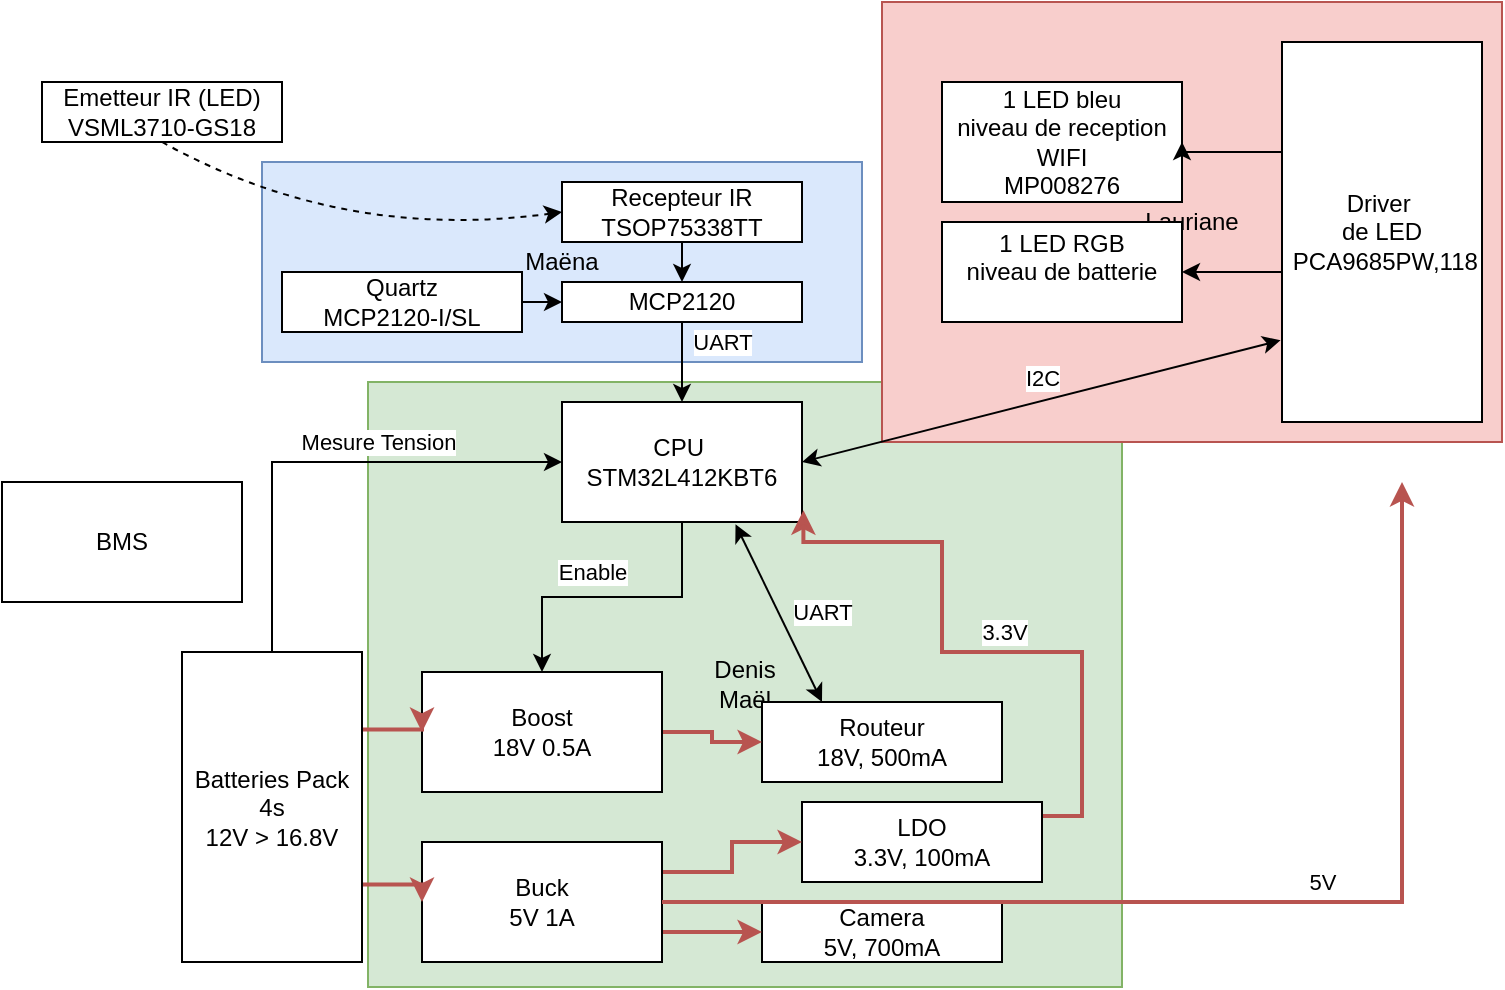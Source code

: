 <mxfile version="21.1.5" type="device">
  <diagram name="Page-1" id="BjND0kLyUrbpowMm9T35">
    <mxGraphModel dx="1360" dy="795" grid="1" gridSize="10" guides="1" tooltips="1" connect="1" arrows="1" fold="1" page="1" pageScale="1" pageWidth="827" pageHeight="1169" math="0" shadow="0">
      <root>
        <mxCell id="0" />
        <mxCell id="1" parent="0" />
        <mxCell id="SSvZ8DwDBWRTQwMd8riv-19" value="&lt;div&gt;Denis&lt;/div&gt;&lt;div&gt;Maël&lt;br&gt;&lt;/div&gt;" style="rounded=0;whiteSpace=wrap;html=1;fillColor=#d5e8d4;strokeColor=#82b366;" parent="1" vertex="1">
          <mxGeometry x="253" y="230" width="377" height="302.5" as="geometry" />
        </mxCell>
        <mxCell id="SSvZ8DwDBWRTQwMd8riv-18" value="Maëna" style="rounded=0;whiteSpace=wrap;html=1;fillColor=#dae8fc;strokeColor=#6c8ebf;" parent="1" vertex="1">
          <mxGeometry x="200" y="120" width="300" height="100" as="geometry" />
        </mxCell>
        <mxCell id="SSvZ8DwDBWRTQwMd8riv-17" value="&lt;div&gt;Lauriane&lt;/div&gt;" style="rounded=0;whiteSpace=wrap;html=1;fillColor=#f8cecc;strokeColor=#b85450;" parent="1" vertex="1">
          <mxGeometry x="510" y="40" width="310" height="220" as="geometry" />
        </mxCell>
        <mxCell id="CxMNJtJIsDb7R96RyFWQ-40" style="edgeStyle=orthogonalEdgeStyle;rounded=0;orthogonalLoop=1;jettySize=auto;html=1;" parent="1" source="CxMNJtJIsDb7R96RyFWQ-3" target="CxMNJtJIsDb7R96RyFWQ-16" edge="1">
          <mxGeometry relative="1" as="geometry" />
        </mxCell>
        <mxCell id="CxMNJtJIsDb7R96RyFWQ-52" value="Enable" style="edgeLabel;html=1;align=center;verticalAlign=middle;resizable=0;points=[];" parent="CxMNJtJIsDb7R96RyFWQ-40" connectable="0" vertex="1">
          <mxGeometry x="0.148" y="1" relative="1" as="geometry">
            <mxPoint y="-14" as="offset" />
          </mxGeometry>
        </mxCell>
        <mxCell id="CxMNJtJIsDb7R96RyFWQ-3" value="CPU&amp;nbsp;&lt;br&gt;STM32L412KBT6" style="rounded=0;whiteSpace=wrap;html=1;" parent="1" vertex="1">
          <mxGeometry x="350" y="240" width="120" height="60" as="geometry" />
        </mxCell>
        <mxCell id="SSvZ8DwDBWRTQwMd8riv-12" style="edgeStyle=orthogonalEdgeStyle;rounded=0;orthogonalLoop=1;jettySize=auto;html=1;exitX=1;exitY=0.5;exitDx=0;exitDy=0;entryX=0;entryY=0.5;entryDx=0;entryDy=0;" parent="1" source="CxMNJtJIsDb7R96RyFWQ-7" target="SSvZ8DwDBWRTQwMd8riv-10" edge="1">
          <mxGeometry relative="1" as="geometry" />
        </mxCell>
        <mxCell id="CxMNJtJIsDb7R96RyFWQ-7" value="Quartz&lt;br&gt;MCP2120-I/SL" style="rounded=0;whiteSpace=wrap;html=1;" parent="1" vertex="1">
          <mxGeometry x="210" y="175" width="120" height="30" as="geometry" />
        </mxCell>
        <mxCell id="CxMNJtJIsDb7R96RyFWQ-8" value="1 LED bleu&lt;br&gt;niveau de reception WIFI&lt;br&gt;MP008276" style="rounded=0;whiteSpace=wrap;html=1;" parent="1" vertex="1">
          <mxGeometry x="540" y="80" width="120" height="60" as="geometry" />
        </mxCell>
        <mxCell id="CxMNJtJIsDb7R96RyFWQ-10" value="1 LED RGB&lt;br&gt;niveau de batterie&lt;br&gt;&amp;nbsp;" style="rounded=0;whiteSpace=wrap;html=1;" parent="1" vertex="1">
          <mxGeometry x="540" y="150" width="120" height="50" as="geometry" />
        </mxCell>
        <mxCell id="CxMNJtJIsDb7R96RyFWQ-35" style="edgeStyle=orthogonalEdgeStyle;rounded=0;orthogonalLoop=1;jettySize=auto;html=1;entryX=1;entryY=0.5;entryDx=0;entryDy=0;" parent="1" source="CxMNJtJIsDb7R96RyFWQ-11" target="CxMNJtJIsDb7R96RyFWQ-8" edge="1">
          <mxGeometry relative="1" as="geometry">
            <Array as="points">
              <mxPoint x="660" y="115" />
            </Array>
          </mxGeometry>
        </mxCell>
        <mxCell id="CxMNJtJIsDb7R96RyFWQ-37" style="edgeStyle=orthogonalEdgeStyle;rounded=0;orthogonalLoop=1;jettySize=auto;html=1;entryX=1;entryY=0.5;entryDx=0;entryDy=0;" parent="1" source="CxMNJtJIsDb7R96RyFWQ-11" target="CxMNJtJIsDb7R96RyFWQ-10" edge="1">
          <mxGeometry relative="1" as="geometry">
            <Array as="points">
              <mxPoint x="690" y="175" />
              <mxPoint x="690" y="175" />
            </Array>
          </mxGeometry>
        </mxCell>
        <mxCell id="CxMNJtJIsDb7R96RyFWQ-11" value="Driver&amp;nbsp;&lt;br&gt;de LED&lt;br&gt;&amp;nbsp;PCA9685PW,118" style="rounded=0;whiteSpace=wrap;html=1;rotation=0;" parent="1" vertex="1">
          <mxGeometry x="710" y="60" width="100" height="190" as="geometry" />
        </mxCell>
        <mxCell id="CxMNJtJIsDb7R96RyFWQ-13" value="Routeur&lt;br&gt;18V, 500mA" style="rounded=0;whiteSpace=wrap;html=1;" parent="1" vertex="1">
          <mxGeometry x="450" y="390" width="120" height="40" as="geometry" />
        </mxCell>
        <mxCell id="CxMNJtJIsDb7R96RyFWQ-49" style="edgeStyle=orthogonalEdgeStyle;rounded=0;orthogonalLoop=1;jettySize=auto;html=1;exitX=1;exitY=0.5;exitDx=0;exitDy=0;entryX=1.006;entryY=0.902;entryDx=0;entryDy=0;entryPerimeter=0;fillColor=#f8cecc;strokeColor=#b85450;strokeWidth=2;" parent="1" source="CxMNJtJIsDb7R96RyFWQ-14" target="CxMNJtJIsDb7R96RyFWQ-3" edge="1">
          <mxGeometry relative="1" as="geometry">
            <Array as="points">
              <mxPoint x="570" y="460" />
              <mxPoint x="570" y="447" />
              <mxPoint x="610" y="447" />
              <mxPoint x="610" y="365" />
              <mxPoint x="540" y="365" />
              <mxPoint x="540" y="310" />
              <mxPoint x="471" y="310" />
            </Array>
          </mxGeometry>
        </mxCell>
        <mxCell id="CxMNJtJIsDb7R96RyFWQ-14" value="LDO&lt;br&gt;3.3V, 100mA" style="rounded=0;whiteSpace=wrap;html=1;" parent="1" vertex="1">
          <mxGeometry x="470" y="440" width="120" height="40" as="geometry" />
        </mxCell>
        <mxCell id="CxMNJtJIsDb7R96RyFWQ-15" value="Camera&lt;br&gt;5V, 700mA" style="rounded=0;whiteSpace=wrap;html=1;" parent="1" vertex="1">
          <mxGeometry x="450" y="490" width="120" height="30" as="geometry" />
        </mxCell>
        <mxCell id="CxMNJtJIsDb7R96RyFWQ-45" style="edgeStyle=orthogonalEdgeStyle;rounded=0;orthogonalLoop=1;jettySize=auto;html=1;exitX=1;exitY=0.5;exitDx=0;exitDy=0;entryX=0;entryY=0.5;entryDx=0;entryDy=0;fillColor=#f8cecc;strokeColor=#b85450;strokeWidth=2;" parent="1" source="CxMNJtJIsDb7R96RyFWQ-16" target="CxMNJtJIsDb7R96RyFWQ-13" edge="1">
          <mxGeometry relative="1" as="geometry" />
        </mxCell>
        <mxCell id="CxMNJtJIsDb7R96RyFWQ-16" value="Boost&lt;br&gt;18V 0.5A" style="rounded=0;whiteSpace=wrap;html=1;" parent="1" vertex="1">
          <mxGeometry x="280" y="375" width="120" height="60" as="geometry" />
        </mxCell>
        <mxCell id="CxMNJtJIsDb7R96RyFWQ-46" style="edgeStyle=orthogonalEdgeStyle;rounded=0;orthogonalLoop=1;jettySize=auto;html=1;exitX=1;exitY=0.25;exitDx=0;exitDy=0;entryX=0;entryY=0.5;entryDx=0;entryDy=0;fillColor=#f8cecc;strokeColor=#b85450;strokeWidth=2;" parent="1" source="CxMNJtJIsDb7R96RyFWQ-17" target="CxMNJtJIsDb7R96RyFWQ-14" edge="1">
          <mxGeometry relative="1" as="geometry" />
        </mxCell>
        <mxCell id="CxMNJtJIsDb7R96RyFWQ-47" style="edgeStyle=orthogonalEdgeStyle;rounded=0;orthogonalLoop=1;jettySize=auto;html=1;exitX=1;exitY=0.75;exitDx=0;exitDy=0;entryX=0;entryY=0.5;entryDx=0;entryDy=0;fillColor=#f8cecc;strokeColor=#b85450;strokeWidth=2;" parent="1" source="CxMNJtJIsDb7R96RyFWQ-17" target="CxMNJtJIsDb7R96RyFWQ-15" edge="1">
          <mxGeometry relative="1" as="geometry" />
        </mxCell>
        <mxCell id="CxMNJtJIsDb7R96RyFWQ-17" value="Buck&lt;br&gt;5V 1A" style="rounded=0;whiteSpace=wrap;html=1;" parent="1" vertex="1">
          <mxGeometry x="280" y="460" width="120" height="60" as="geometry" />
        </mxCell>
        <mxCell id="CxMNJtJIsDb7R96RyFWQ-42" style="edgeStyle=orthogonalEdgeStyle;rounded=0;orthogonalLoop=1;jettySize=auto;html=1;exitX=1;exitY=0.25;exitDx=0;exitDy=0;entryX=0;entryY=0.5;entryDx=0;entryDy=0;fillColor=#f8cecc;strokeColor=#b85450;strokeWidth=2;" parent="1" source="CxMNJtJIsDb7R96RyFWQ-18" target="CxMNJtJIsDb7R96RyFWQ-16" edge="1">
          <mxGeometry relative="1" as="geometry" />
        </mxCell>
        <mxCell id="CxMNJtJIsDb7R96RyFWQ-43" style="edgeStyle=orthogonalEdgeStyle;rounded=0;orthogonalLoop=1;jettySize=auto;html=1;exitX=1;exitY=0.75;exitDx=0;exitDy=0;entryX=0;entryY=0.5;entryDx=0;entryDy=0;fillColor=#f8cecc;strokeColor=#b85450;strokeWidth=2;" parent="1" source="CxMNJtJIsDb7R96RyFWQ-18" target="CxMNJtJIsDb7R96RyFWQ-17" edge="1">
          <mxGeometry relative="1" as="geometry" />
        </mxCell>
        <mxCell id="CxMNJtJIsDb7R96RyFWQ-18" value="Batteries Pack&lt;br&gt;4s&lt;br&gt;12V &amp;gt; 16.8V" style="rounded=0;whiteSpace=wrap;html=1;rotation=0;" parent="1" vertex="1">
          <mxGeometry x="160" y="365" width="90" height="155" as="geometry" />
        </mxCell>
        <mxCell id="CxMNJtJIsDb7R96RyFWQ-19" value="BMS" style="rounded=0;whiteSpace=wrap;html=1;" parent="1" vertex="1">
          <mxGeometry x="70" y="280" width="120" height="60" as="geometry" />
        </mxCell>
        <mxCell id="CxMNJtJIsDb7R96RyFWQ-21" value="" style="endArrow=classic;html=1;rounded=0;fillColor=#f8cecc;strokeColor=#b85450;exitX=1;exitY=0.5;exitDx=0;exitDy=0;strokeWidth=2;" parent="1" source="CxMNJtJIsDb7R96RyFWQ-17" edge="1">
          <mxGeometry width="50" height="50" relative="1" as="geometry">
            <mxPoint x="830" y="255" as="sourcePoint" />
            <mxPoint x="770" y="280" as="targetPoint" />
            <Array as="points">
              <mxPoint x="770" y="490" />
              <mxPoint x="770" y="360" />
              <mxPoint x="770" y="280" />
            </Array>
          </mxGeometry>
        </mxCell>
        <mxCell id="CxMNJtJIsDb7R96RyFWQ-22" value="&lt;div&gt;5V&lt;/div&gt;" style="edgeLabel;html=1;align=center;verticalAlign=middle;resizable=0;points=[];" parent="CxMNJtJIsDb7R96RyFWQ-21" connectable="0" vertex="1">
          <mxGeometry x="-0.591" y="-1" relative="1" as="geometry">
            <mxPoint x="211" y="-11" as="offset" />
          </mxGeometry>
        </mxCell>
        <mxCell id="CxMNJtJIsDb7R96RyFWQ-23" value="Recepteur IR&lt;br&gt;TSOP75338TT" style="rounded=0;whiteSpace=wrap;html=1;" parent="1" vertex="1">
          <mxGeometry x="350" y="130" width="120" height="30" as="geometry" />
        </mxCell>
        <mxCell id="CxMNJtJIsDb7R96RyFWQ-24" value="Emetteur IR (LED)&lt;br&gt;VSML3710-GS18" style="rounded=0;whiteSpace=wrap;html=1;" parent="1" vertex="1">
          <mxGeometry x="90" y="80" width="120" height="30" as="geometry" />
        </mxCell>
        <mxCell id="CxMNJtJIsDb7R96RyFWQ-50" value="3.3V" style="edgeLabel;html=1;align=center;verticalAlign=middle;resizable=0;points=[];" parent="1" connectable="0" vertex="1">
          <mxGeometry x="629.997" y="454.997" as="geometry">
            <mxPoint x="-59" y="-100" as="offset" />
          </mxGeometry>
        </mxCell>
        <mxCell id="SSvZ8DwDBWRTQwMd8riv-1" value="" style="endArrow=classic;startArrow=classic;html=1;rounded=0;exitX=0.723;exitY=1.019;exitDx=0;exitDy=0;exitPerimeter=0;entryX=0.25;entryY=0;entryDx=0;entryDy=0;" parent="1" source="CxMNJtJIsDb7R96RyFWQ-3" target="CxMNJtJIsDb7R96RyFWQ-13" edge="1">
          <mxGeometry width="50" height="50" relative="1" as="geometry">
            <mxPoint x="450" y="300" as="sourcePoint" />
            <mxPoint x="500" y="250" as="targetPoint" />
          </mxGeometry>
        </mxCell>
        <mxCell id="SSvZ8DwDBWRTQwMd8riv-2" value="UART" style="edgeLabel;html=1;align=center;verticalAlign=middle;resizable=0;points=[];" parent="SSvZ8DwDBWRTQwMd8riv-1" vertex="1" connectable="0">
          <mxGeometry x="0.193" y="-3" relative="1" as="geometry">
            <mxPoint x="20" y="-11" as="offset" />
          </mxGeometry>
        </mxCell>
        <mxCell id="SSvZ8DwDBWRTQwMd8riv-5" value="" style="endArrow=classic;html=1;rounded=0;exitX=0.5;exitY=0;exitDx=0;exitDy=0;entryX=0;entryY=0.5;entryDx=0;entryDy=0;" parent="1" source="CxMNJtJIsDb7R96RyFWQ-18" target="CxMNJtJIsDb7R96RyFWQ-3" edge="1">
          <mxGeometry width="50" height="50" relative="1" as="geometry">
            <mxPoint x="450" y="300" as="sourcePoint" />
            <mxPoint x="500" y="250" as="targetPoint" />
            <Array as="points">
              <mxPoint x="205" y="270" />
            </Array>
          </mxGeometry>
        </mxCell>
        <mxCell id="SSvZ8DwDBWRTQwMd8riv-6" value="Mesure Tension" style="edgeLabel;html=1;align=center;verticalAlign=middle;resizable=0;points=[];" parent="SSvZ8DwDBWRTQwMd8riv-5" vertex="1" connectable="0">
          <mxGeometry x="0.235" y="1" relative="1" as="geometry">
            <mxPoint y="-9" as="offset" />
          </mxGeometry>
        </mxCell>
        <mxCell id="SSvZ8DwDBWRTQwMd8riv-7" value="" style="endArrow=classic;startArrow=classic;html=1;rounded=0;entryX=-0.007;entryY=0.785;entryDx=0;entryDy=0;entryPerimeter=0;exitX=1;exitY=0.5;exitDx=0;exitDy=0;" parent="1" source="CxMNJtJIsDb7R96RyFWQ-3" target="CxMNJtJIsDb7R96RyFWQ-11" edge="1">
          <mxGeometry width="50" height="50" relative="1" as="geometry">
            <mxPoint x="490" y="330" as="sourcePoint" />
            <mxPoint x="540" y="280" as="targetPoint" />
          </mxGeometry>
        </mxCell>
        <mxCell id="SSvZ8DwDBWRTQwMd8riv-8" value="I2C" style="edgeLabel;html=1;align=center;verticalAlign=middle;resizable=0;points=[];" parent="SSvZ8DwDBWRTQwMd8riv-7" vertex="1" connectable="0">
          <mxGeometry x="0.128" y="2" relative="1" as="geometry">
            <mxPoint x="-15" y="-6" as="offset" />
          </mxGeometry>
        </mxCell>
        <mxCell id="SSvZ8DwDBWRTQwMd8riv-10" value="&lt;span dir=&quot;ltr&quot; role=&quot;presentation&quot; style=&quot;left: 63.66%; top: 9.21%; font-size: calc(var(--scale-factor)*36.00px); font-family: sans-serif; transform: scaleX(0.944);&quot;&gt;MCP2120&lt;/span&gt;" style="rounded=0;whiteSpace=wrap;html=1;" parent="1" vertex="1">
          <mxGeometry x="350" y="180" width="120" height="20" as="geometry" />
        </mxCell>
        <mxCell id="SSvZ8DwDBWRTQwMd8riv-11" value="" style="endArrow=classic;html=1;rounded=0;exitX=0.5;exitY=1;exitDx=0;exitDy=0;entryX=0.5;entryY=0;entryDx=0;entryDy=0;" parent="1" source="CxMNJtJIsDb7R96RyFWQ-23" target="SSvZ8DwDBWRTQwMd8riv-10" edge="1">
          <mxGeometry width="50" height="50" relative="1" as="geometry">
            <mxPoint x="320" y="170" as="sourcePoint" />
            <mxPoint x="370" y="120" as="targetPoint" />
          </mxGeometry>
        </mxCell>
        <mxCell id="SSvZ8DwDBWRTQwMd8riv-13" value="" style="endArrow=classic;html=1;rounded=0;exitX=0.5;exitY=1;exitDx=0;exitDy=0;" parent="1" source="SSvZ8DwDBWRTQwMd8riv-10" target="CxMNJtJIsDb7R96RyFWQ-3" edge="1">
          <mxGeometry width="50" height="50" relative="1" as="geometry">
            <mxPoint x="320" y="170" as="sourcePoint" />
            <mxPoint x="370" y="120" as="targetPoint" />
          </mxGeometry>
        </mxCell>
        <mxCell id="SSvZ8DwDBWRTQwMd8riv-14" value="UART" style="edgeLabel;html=1;align=center;verticalAlign=middle;resizable=0;points=[];" parent="1" vertex="1" connectable="0">
          <mxGeometry x="429.997" y="210.002" as="geometry" />
        </mxCell>
        <mxCell id="SSvZ8DwDBWRTQwMd8riv-16" value="" style="endArrow=classic;html=1;exitX=0.5;exitY=1;exitDx=0;exitDy=0;entryX=0;entryY=0.5;entryDx=0;entryDy=0;dashed=1;curved=1;" parent="1" source="CxMNJtJIsDb7R96RyFWQ-24" target="CxMNJtJIsDb7R96RyFWQ-23" edge="1">
          <mxGeometry width="50" height="50" relative="1" as="geometry">
            <mxPoint x="280" y="190" as="sourcePoint" />
            <mxPoint x="330" y="140" as="targetPoint" />
            <Array as="points">
              <mxPoint x="240" y="160" />
            </Array>
          </mxGeometry>
        </mxCell>
      </root>
    </mxGraphModel>
  </diagram>
</mxfile>
